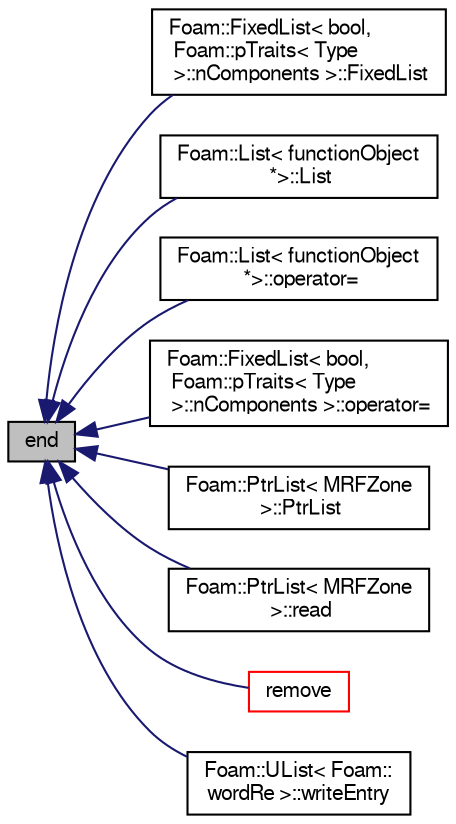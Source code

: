 digraph "end"
{
  bgcolor="transparent";
  edge [fontname="FreeSans",fontsize="10",labelfontname="FreeSans",labelfontsize="10"];
  node [fontname="FreeSans",fontsize="10",shape=record];
  rankdir="LR";
  Node436 [label="end",height=0.2,width=0.4,color="black", fillcolor="grey75", style="filled", fontcolor="black"];
  Node436 -> Node437 [dir="back",color="midnightblue",fontsize="10",style="solid",fontname="FreeSans"];
  Node437 [label="Foam::FixedList\< bool,\l Foam::pTraits\< Type\l \>::nComponents \>::FixedList",height=0.2,width=0.4,color="black",URL="$a25894.html#aa5c476dc3c774e44000f343ff2ec4c2e",tooltip="Construct from SLList. "];
  Node436 -> Node438 [dir="back",color="midnightblue",fontsize="10",style="solid",fontname="FreeSans"];
  Node438 [label="Foam::List\< functionObject\l *\>::List",height=0.2,width=0.4,color="black",URL="$a25694.html#a412daf44ad8a13e3f160c52aa2c85600",tooltip="Construct as copy of SLList<T> "];
  Node436 -> Node439 [dir="back",color="midnightblue",fontsize="10",style="solid",fontname="FreeSans"];
  Node439 [label="Foam::List\< functionObject\l *\>::operator=",height=0.2,width=0.4,color="black",URL="$a25694.html#ae5183f5181ad26dc40e07b06a40c3c1f",tooltip="Assignment from SLList operator. Takes linear time. "];
  Node436 -> Node440 [dir="back",color="midnightblue",fontsize="10",style="solid",fontname="FreeSans"];
  Node440 [label="Foam::FixedList\< bool,\l Foam::pTraits\< Type\l \>::nComponents \>::operator=",height=0.2,width=0.4,color="black",URL="$a25894.html#ae5183f5181ad26dc40e07b06a40c3c1f",tooltip="Assignment from SLList operator. Takes linear time. "];
  Node436 -> Node441 [dir="back",color="midnightblue",fontsize="10",style="solid",fontname="FreeSans"];
  Node441 [label="Foam::PtrList\< MRFZone\l \>::PtrList",height=0.2,width=0.4,color="black",URL="$a25914.html#ae7a0bbc672123936cf095a9c73e5544a",tooltip="Construct as copy of SLPtrList<T> "];
  Node436 -> Node442 [dir="back",color="midnightblue",fontsize="10",style="solid",fontname="FreeSans"];
  Node442 [label="Foam::PtrList\< MRFZone\l \>::read",height=0.2,width=0.4,color="black",URL="$a25914.html#a13f28f6f50da188010f20f60b92f4f39",tooltip="Read from Istream using given Istream constructor class. "];
  Node436 -> Node443 [dir="back",color="midnightblue",fontsize="10",style="solid",fontname="FreeSans"];
  Node443 [label="remove",height=0.2,width=0.4,color="red",URL="$a25826.html#a09ba553f7e53d99480f3f4b564bd7896"];
  Node436 -> Node445 [dir="back",color="midnightblue",fontsize="10",style="solid",fontname="FreeSans"];
  Node445 [label="Foam::UList\< Foam::\lwordRe \>::writeEntry",height=0.2,width=0.4,color="black",URL="$a25698.html#ab40cda08e1d63badc1dbc7c31005601e",tooltip="Write the UList as a dictionary entry with keyword. "];
}
